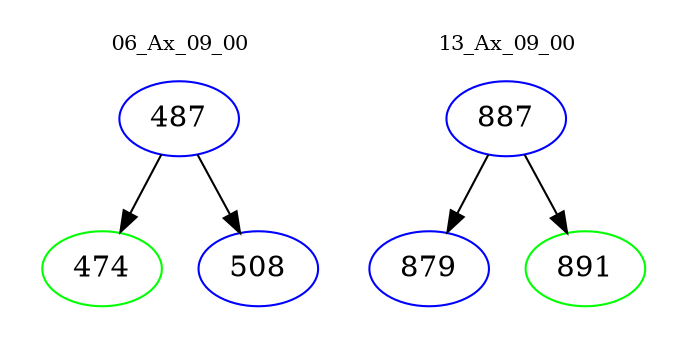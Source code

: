 digraph{
subgraph cluster_0 {
color = white
label = "06_Ax_09_00";
fontsize=10;
T0_487 [label="487", color="blue"]
T0_487 -> T0_474 [color="black"]
T0_474 [label="474", color="green"]
T0_487 -> T0_508 [color="black"]
T0_508 [label="508", color="blue"]
}
subgraph cluster_1 {
color = white
label = "13_Ax_09_00";
fontsize=10;
T1_887 [label="887", color="blue"]
T1_887 -> T1_879 [color="black"]
T1_879 [label="879", color="blue"]
T1_887 -> T1_891 [color="black"]
T1_891 [label="891", color="green"]
}
}

